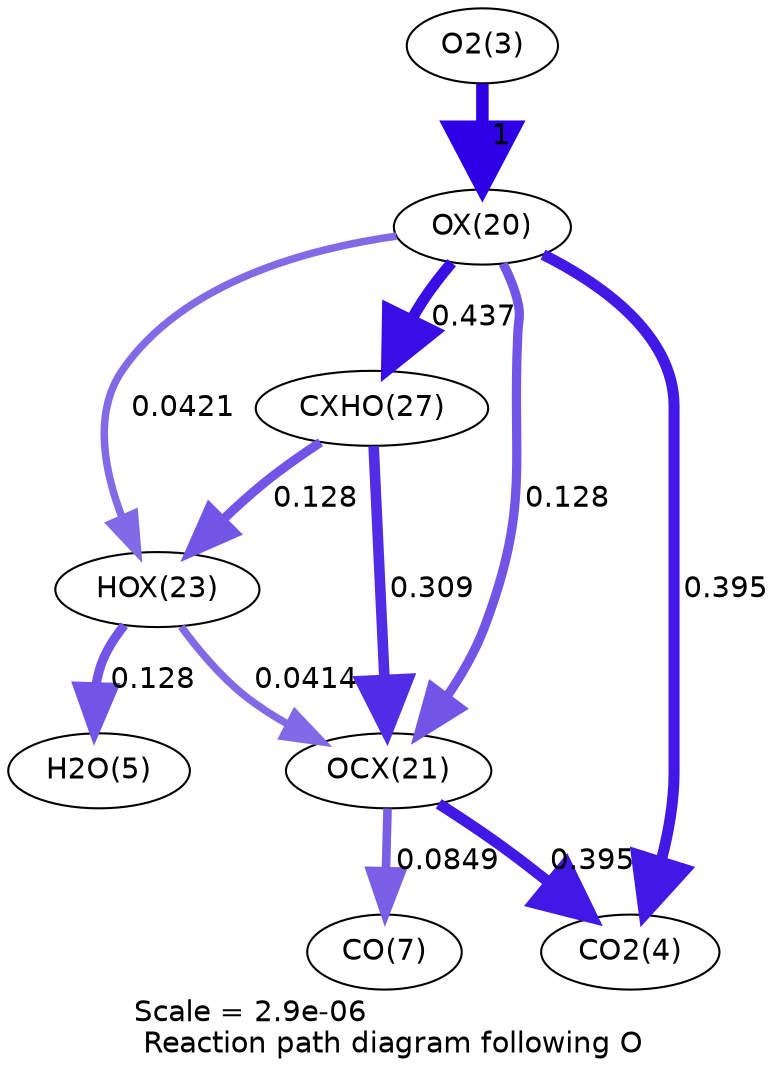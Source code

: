 digraph reaction_paths {
center=1;
s5 -> s23[fontname="Helvetica", penwidth=6, arrowsize=3, color="0.7, 1.5, 0.9"
, label=" 1"];
s23 -> s26[fontname="Helvetica", penwidth=3.61, arrowsize=1.8, color="0.7, 0.542, 0.9"
, label=" 0.0421"];
s23 -> s29[fontname="Helvetica", penwidth=5.37, arrowsize=2.69, color="0.7, 0.937, 0.9"
, label=" 0.437"];
s23 -> s24[fontname="Helvetica", penwidth=4.45, arrowsize=2.22, color="0.7, 0.628, 0.9"
, label=" 0.128"];
s23 -> s6[fontname="Helvetica", penwidth=5.3, arrowsize=2.65, color="0.7, 0.895, 0.9"
, label=" 0.395"];
s26 -> s7[fontname="Helvetica", penwidth=4.45, arrowsize=2.22, color="0.7, 0.628, 0.9"
, label=" 0.128"];
s29 -> s26[fontname="Helvetica", penwidth=4.45, arrowsize=2.22, color="0.7, 0.628, 0.9"
, label=" 0.128"];
s26 -> s24[fontname="Helvetica", penwidth=3.6, arrowsize=1.8, color="0.7, 0.541, 0.9"
, label=" 0.0414"];
s29 -> s24[fontname="Helvetica", penwidth=5.11, arrowsize=2.56, color="0.7, 0.809, 0.9"
, label=" 0.309"];
s24 -> s9[fontname="Helvetica", penwidth=4.14, arrowsize=2.07, color="0.7, 0.585, 0.9"
, label=" 0.0849"];
s24 -> s6[fontname="Helvetica", penwidth=5.3, arrowsize=2.65, color="0.7, 0.895, 0.9"
, label=" 0.395"];
s5 [ fontname="Helvetica", label="O2(3)"];
s6 [ fontname="Helvetica", label="CO2(4)"];
s7 [ fontname="Helvetica", label="H2O(5)"];
s9 [ fontname="Helvetica", label="CO(7)"];
s23 [ fontname="Helvetica", label="OX(20)"];
s24 [ fontname="Helvetica", label="OCX(21)"];
s26 [ fontname="Helvetica", label="HOX(23)"];
s29 [ fontname="Helvetica", label="CXHO(27)"];
 label = "Scale = 2.9e-06\l Reaction path diagram following O";
 fontname = "Helvetica";
}
